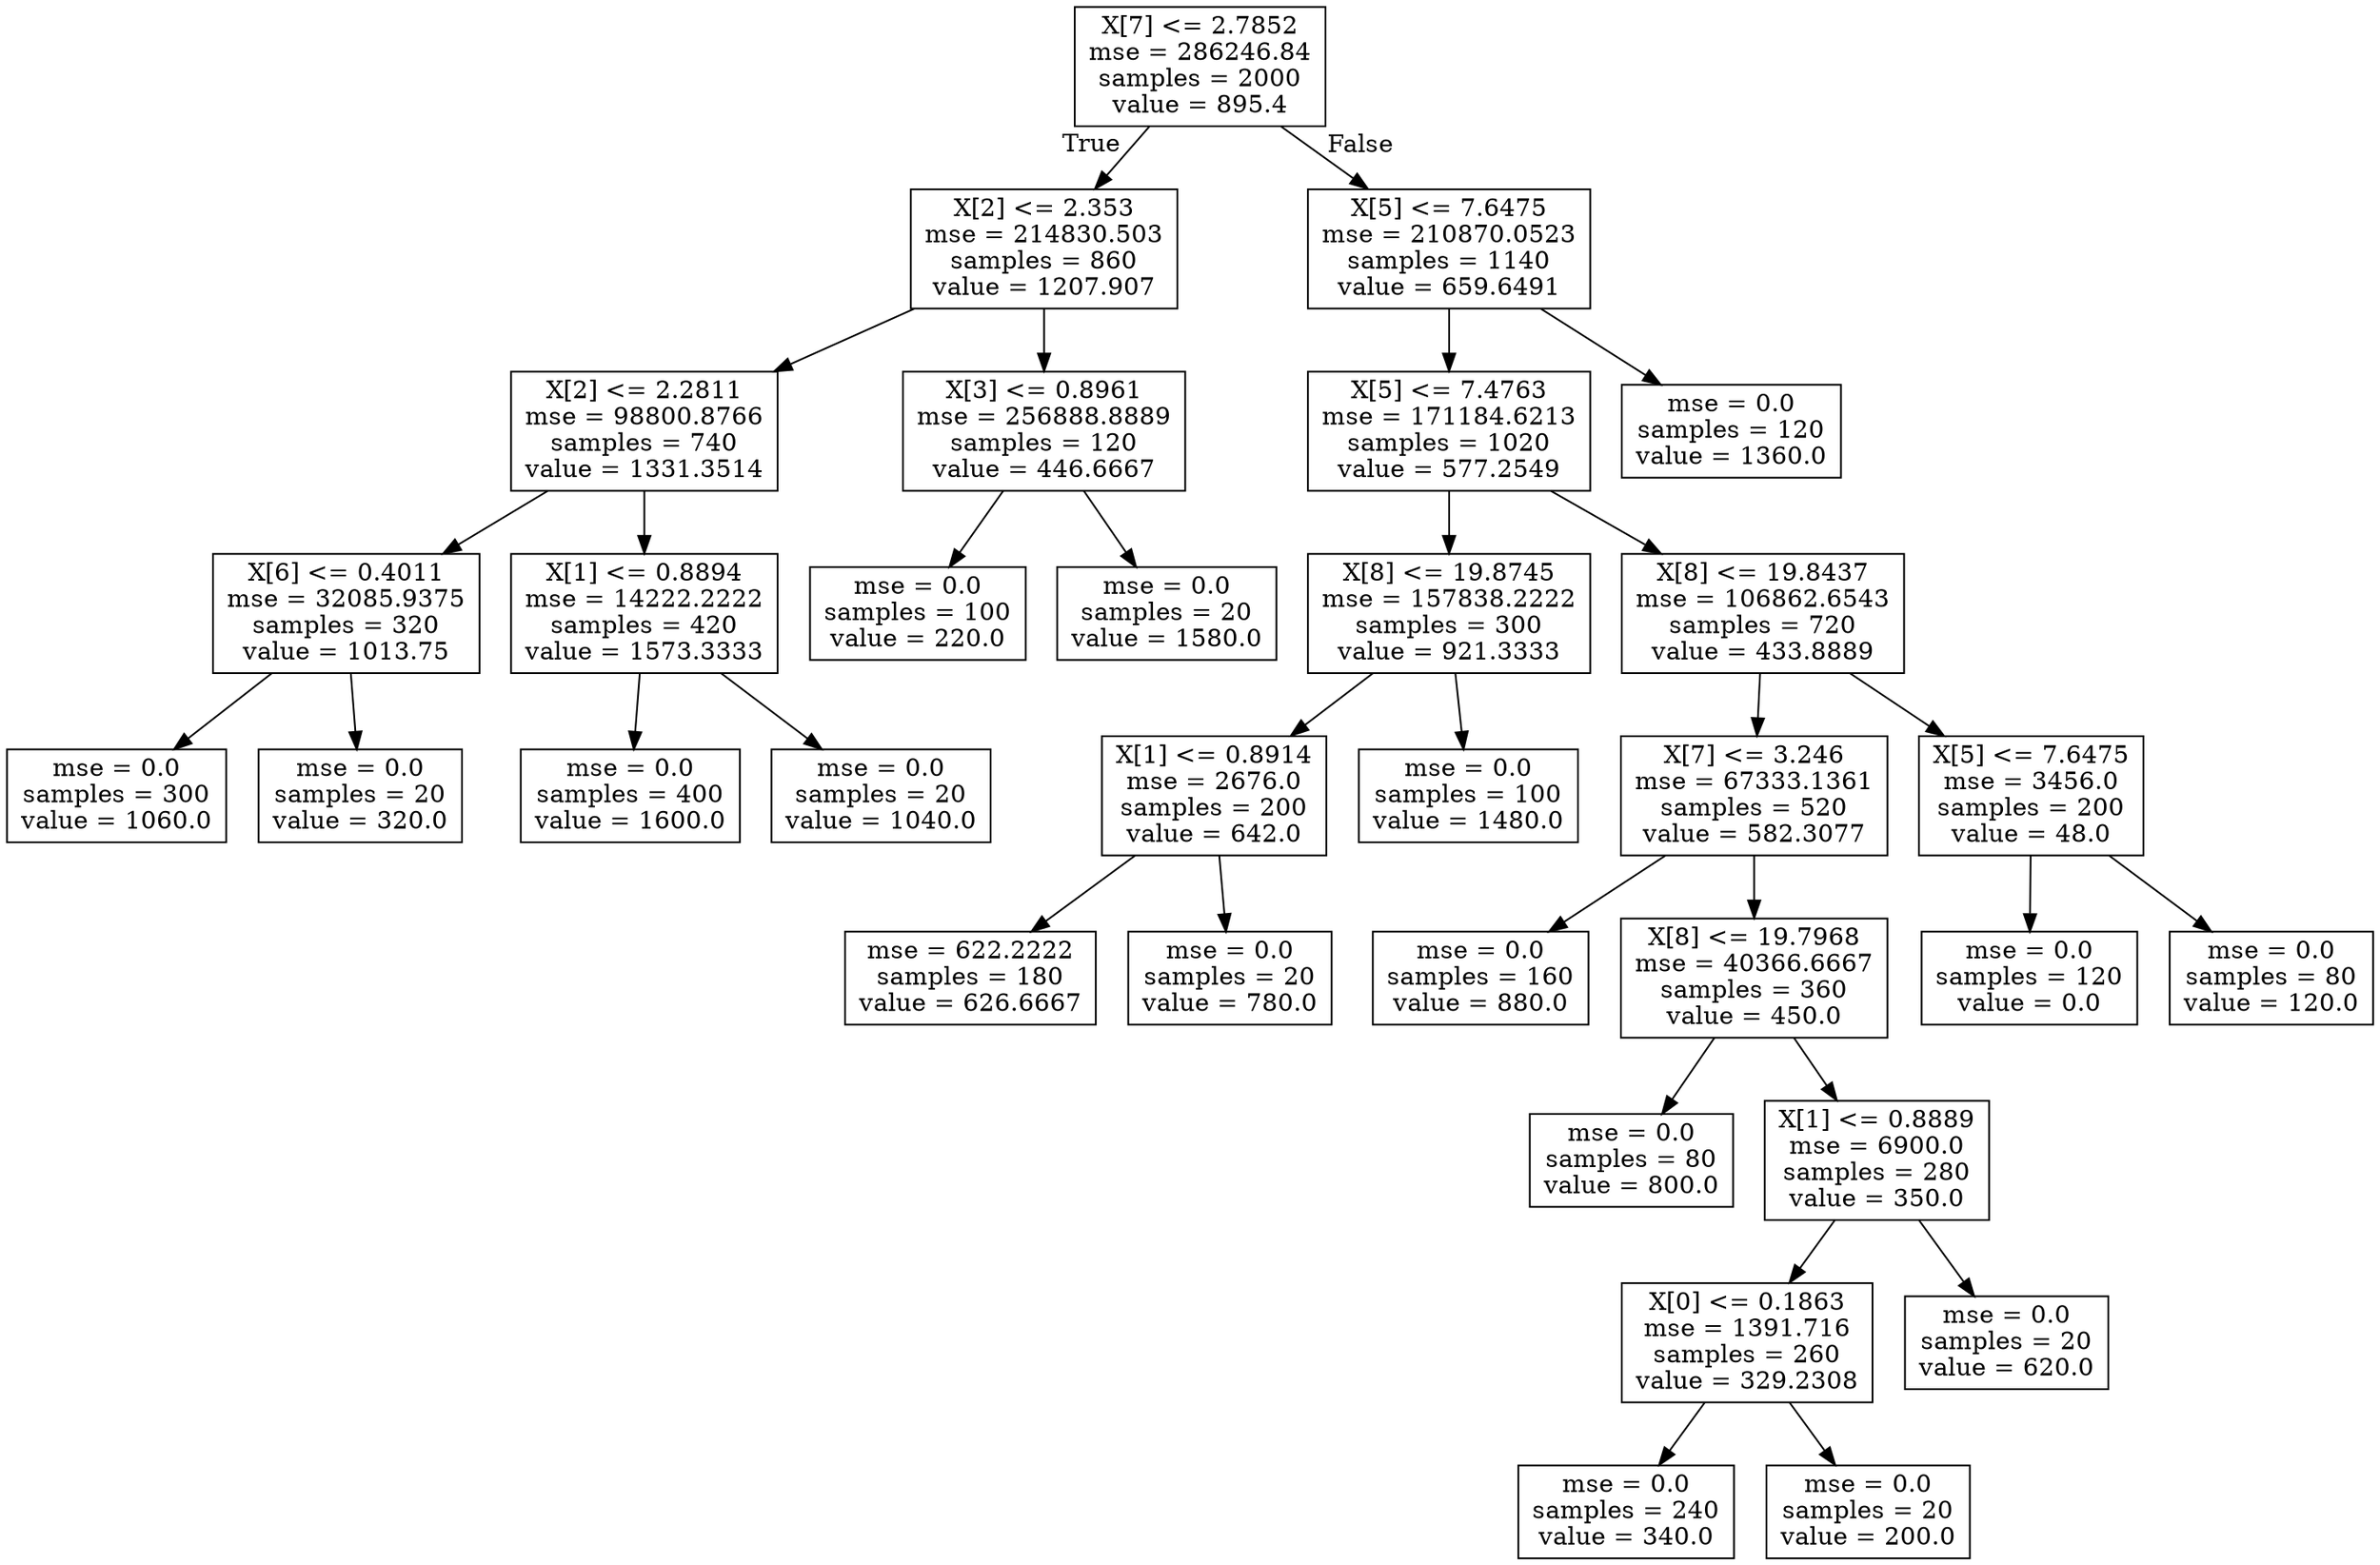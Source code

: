 digraph Tree {
node [shape=box] ;
0 [label="X[7] <= 2.7852\nmse = 286246.84\nsamples = 2000\nvalue = 895.4"] ;
1 [label="X[2] <= 2.353\nmse = 214830.503\nsamples = 860\nvalue = 1207.907"] ;
0 -> 1 [labeldistance=2.5, labelangle=45, headlabel="True"] ;
2 [label="X[2] <= 2.2811\nmse = 98800.8766\nsamples = 740\nvalue = 1331.3514"] ;
1 -> 2 ;
3 [label="X[6] <= 0.4011\nmse = 32085.9375\nsamples = 320\nvalue = 1013.75"] ;
2 -> 3 ;
4 [label="mse = 0.0\nsamples = 300\nvalue = 1060.0"] ;
3 -> 4 ;
5 [label="mse = 0.0\nsamples = 20\nvalue = 320.0"] ;
3 -> 5 ;
6 [label="X[1] <= 0.8894\nmse = 14222.2222\nsamples = 420\nvalue = 1573.3333"] ;
2 -> 6 ;
7 [label="mse = 0.0\nsamples = 400\nvalue = 1600.0"] ;
6 -> 7 ;
8 [label="mse = 0.0\nsamples = 20\nvalue = 1040.0"] ;
6 -> 8 ;
9 [label="X[3] <= 0.8961\nmse = 256888.8889\nsamples = 120\nvalue = 446.6667"] ;
1 -> 9 ;
10 [label="mse = 0.0\nsamples = 100\nvalue = 220.0"] ;
9 -> 10 ;
11 [label="mse = 0.0\nsamples = 20\nvalue = 1580.0"] ;
9 -> 11 ;
12 [label="X[5] <= 7.6475\nmse = 210870.0523\nsamples = 1140\nvalue = 659.6491"] ;
0 -> 12 [labeldistance=2.5, labelangle=-45, headlabel="False"] ;
13 [label="X[5] <= 7.4763\nmse = 171184.6213\nsamples = 1020\nvalue = 577.2549"] ;
12 -> 13 ;
14 [label="X[8] <= 19.8745\nmse = 157838.2222\nsamples = 300\nvalue = 921.3333"] ;
13 -> 14 ;
15 [label="X[1] <= 0.8914\nmse = 2676.0\nsamples = 200\nvalue = 642.0"] ;
14 -> 15 ;
16 [label="mse = 622.2222\nsamples = 180\nvalue = 626.6667"] ;
15 -> 16 ;
17 [label="mse = 0.0\nsamples = 20\nvalue = 780.0"] ;
15 -> 17 ;
18 [label="mse = 0.0\nsamples = 100\nvalue = 1480.0"] ;
14 -> 18 ;
19 [label="X[8] <= 19.8437\nmse = 106862.6543\nsamples = 720\nvalue = 433.8889"] ;
13 -> 19 ;
20 [label="X[7] <= 3.246\nmse = 67333.1361\nsamples = 520\nvalue = 582.3077"] ;
19 -> 20 ;
21 [label="mse = 0.0\nsamples = 160\nvalue = 880.0"] ;
20 -> 21 ;
22 [label="X[8] <= 19.7968\nmse = 40366.6667\nsamples = 360\nvalue = 450.0"] ;
20 -> 22 ;
23 [label="mse = 0.0\nsamples = 80\nvalue = 800.0"] ;
22 -> 23 ;
24 [label="X[1] <= 0.8889\nmse = 6900.0\nsamples = 280\nvalue = 350.0"] ;
22 -> 24 ;
25 [label="X[0] <= 0.1863\nmse = 1391.716\nsamples = 260\nvalue = 329.2308"] ;
24 -> 25 ;
26 [label="mse = 0.0\nsamples = 240\nvalue = 340.0"] ;
25 -> 26 ;
27 [label="mse = 0.0\nsamples = 20\nvalue = 200.0"] ;
25 -> 27 ;
28 [label="mse = 0.0\nsamples = 20\nvalue = 620.0"] ;
24 -> 28 ;
29 [label="X[5] <= 7.6475\nmse = 3456.0\nsamples = 200\nvalue = 48.0"] ;
19 -> 29 ;
30 [label="mse = 0.0\nsamples = 120\nvalue = 0.0"] ;
29 -> 30 ;
31 [label="mse = 0.0\nsamples = 80\nvalue = 120.0"] ;
29 -> 31 ;
32 [label="mse = 0.0\nsamples = 120\nvalue = 1360.0"] ;
12 -> 32 ;
}
